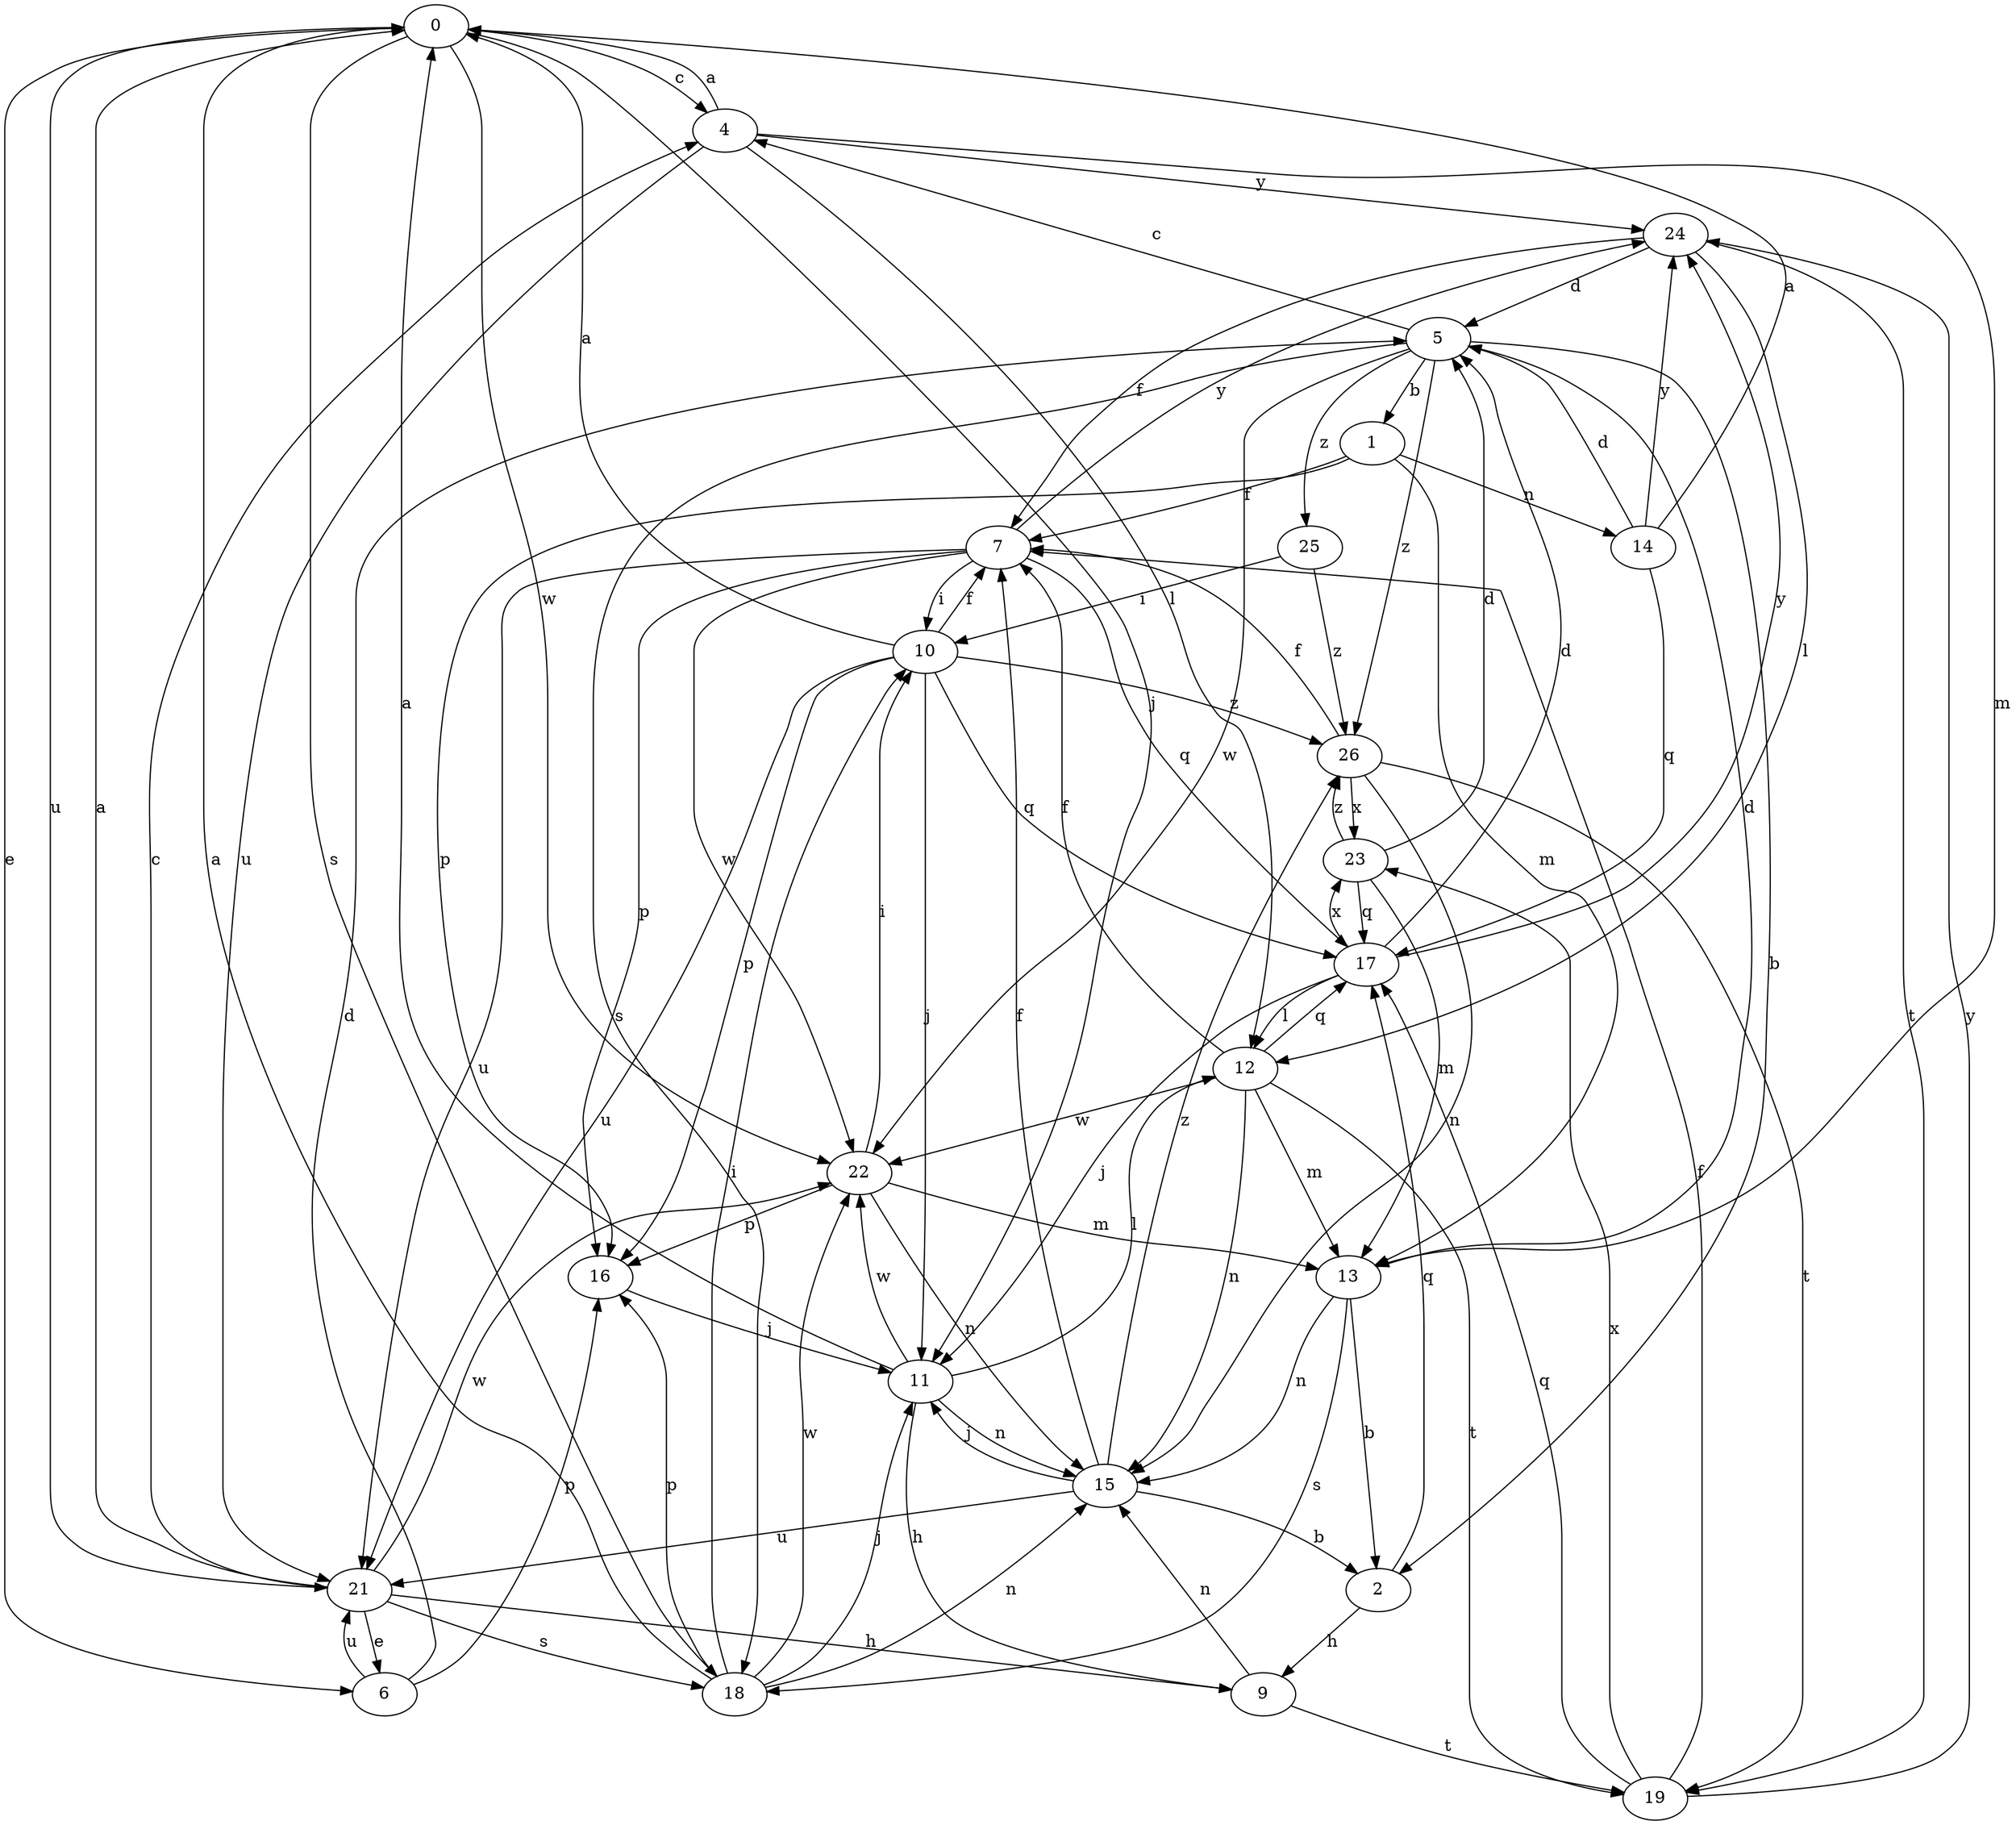 strict digraph  {
0;
1;
2;
4;
5;
6;
7;
9;
10;
11;
12;
13;
14;
15;
16;
17;
18;
19;
21;
22;
23;
24;
25;
26;
0 -> 4  [label=c];
0 -> 6  [label=e];
0 -> 11  [label=j];
0 -> 18  [label=s];
0 -> 21  [label=u];
0 -> 22  [label=w];
1 -> 7  [label=f];
1 -> 13  [label=m];
1 -> 14  [label=n];
1 -> 16  [label=p];
2 -> 9  [label=h];
2 -> 17  [label=q];
4 -> 0  [label=a];
4 -> 12  [label=l];
4 -> 13  [label=m];
4 -> 21  [label=u];
4 -> 24  [label=y];
5 -> 1  [label=b];
5 -> 2  [label=b];
5 -> 4  [label=c];
5 -> 18  [label=s];
5 -> 22  [label=w];
5 -> 25  [label=z];
5 -> 26  [label=z];
6 -> 5  [label=d];
6 -> 16  [label=p];
6 -> 21  [label=u];
7 -> 10  [label=i];
7 -> 16  [label=p];
7 -> 17  [label=q];
7 -> 21  [label=u];
7 -> 22  [label=w];
7 -> 24  [label=y];
9 -> 15  [label=n];
9 -> 19  [label=t];
10 -> 0  [label=a];
10 -> 7  [label=f];
10 -> 11  [label=j];
10 -> 16  [label=p];
10 -> 17  [label=q];
10 -> 21  [label=u];
10 -> 26  [label=z];
11 -> 0  [label=a];
11 -> 9  [label=h];
11 -> 12  [label=l];
11 -> 15  [label=n];
11 -> 22  [label=w];
12 -> 7  [label=f];
12 -> 13  [label=m];
12 -> 15  [label=n];
12 -> 17  [label=q];
12 -> 19  [label=t];
12 -> 22  [label=w];
13 -> 2  [label=b];
13 -> 5  [label=d];
13 -> 15  [label=n];
13 -> 18  [label=s];
14 -> 0  [label=a];
14 -> 5  [label=d];
14 -> 17  [label=q];
14 -> 24  [label=y];
15 -> 2  [label=b];
15 -> 7  [label=f];
15 -> 11  [label=j];
15 -> 21  [label=u];
15 -> 26  [label=z];
16 -> 11  [label=j];
17 -> 5  [label=d];
17 -> 11  [label=j];
17 -> 12  [label=l];
17 -> 23  [label=x];
17 -> 24  [label=y];
18 -> 0  [label=a];
18 -> 10  [label=i];
18 -> 11  [label=j];
18 -> 15  [label=n];
18 -> 16  [label=p];
18 -> 22  [label=w];
19 -> 7  [label=f];
19 -> 17  [label=q];
19 -> 23  [label=x];
19 -> 24  [label=y];
21 -> 0  [label=a];
21 -> 4  [label=c];
21 -> 6  [label=e];
21 -> 9  [label=h];
21 -> 18  [label=s];
21 -> 22  [label=w];
22 -> 10  [label=i];
22 -> 13  [label=m];
22 -> 15  [label=n];
22 -> 16  [label=p];
23 -> 5  [label=d];
23 -> 13  [label=m];
23 -> 17  [label=q];
23 -> 26  [label=z];
24 -> 5  [label=d];
24 -> 7  [label=f];
24 -> 12  [label=l];
24 -> 19  [label=t];
25 -> 10  [label=i];
25 -> 26  [label=z];
26 -> 7  [label=f];
26 -> 15  [label=n];
26 -> 19  [label=t];
26 -> 23  [label=x];
}
